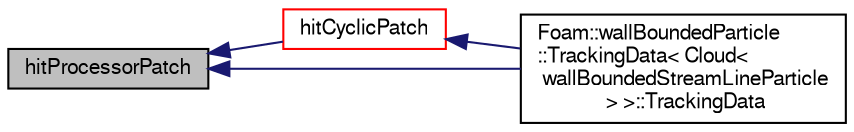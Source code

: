 digraph "hitProcessorPatch"
{
  bgcolor="transparent";
  edge [fontname="FreeSans",fontsize="10",labelfontname="FreeSans",labelfontsize="10"];
  node [fontname="FreeSans",fontsize="10",shape=record];
  rankdir="LR";
  Node722 [label="hitProcessorPatch",height=0.2,width=0.4,color="black", fillcolor="grey75", style="filled", fontcolor="black"];
  Node722 -> Node723 [dir="back",color="midnightblue",fontsize="10",style="solid",fontname="FreeSans"];
  Node723 [label="hitCyclicPatch",height=0.2,width=0.4,color="red",URL="$a28794.html#a18d4a8f6e9443b58d4ba678034d03d19",tooltip="Overridable function to handle the particle hitting a cyclic. "];
  Node723 -> Node729 [dir="back",color="midnightblue",fontsize="10",style="solid",fontname="FreeSans"];
  Node729 [label="Foam::wallBoundedParticle\l::TrackingData\< Cloud\<\l wallBoundedStreamLineParticle\l \> \>::TrackingData",height=0.2,width=0.4,color="black",URL="$a28798.html#a6314a22146c220ef091a623801dc2b2d"];
  Node722 -> Node729 [dir="back",color="midnightblue",fontsize="10",style="solid",fontname="FreeSans"];
}
